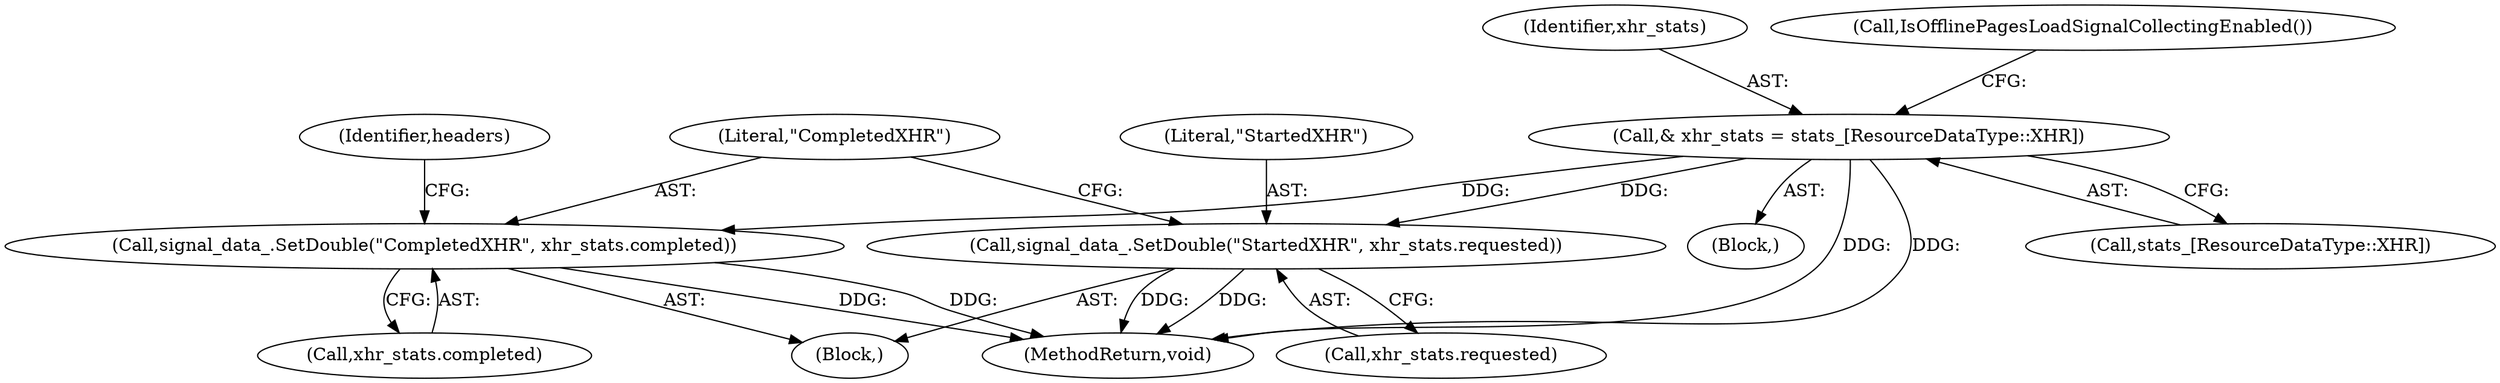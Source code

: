 digraph "0_Chrome_35eb28748d45b87695a69eceffaff73a0be476af_1@array" {
"1000184" [label="(Call,& xhr_stats = stats_[ResourceDataType::XHR])"];
"1000212" [label="(Call,signal_data_.SetDouble(\"StartedXHR\", xhr_stats.requested))"];
"1000217" [label="(Call,signal_data_.SetDouble(\"CompletedXHR\", xhr_stats.completed))"];
"1000224" [label="(Identifier,headers)"];
"1000213" [label="(Literal,\"StartedXHR\")"];
"1000322" [label="(MethodReturn,void)"];
"1000214" [label="(Call,xhr_stats.requested)"];
"1000212" [label="(Call,signal_data_.SetDouble(\"StartedXHR\", xhr_stats.requested))"];
"1000185" [label="(Identifier,xhr_stats)"];
"1000218" [label="(Literal,\"CompletedXHR\")"];
"1000219" [label="(Call,xhr_stats.completed)"];
"1000191" [label="(Block,)"];
"1000186" [label="(Call,stats_[ResourceDataType::XHR])"];
"1000190" [label="(Call,IsOfflinePagesLoadSignalCollectingEnabled())"];
"1000184" [label="(Call,& xhr_stats = stats_[ResourceDataType::XHR])"];
"1000101" [label="(Block,)"];
"1000217" [label="(Call,signal_data_.SetDouble(\"CompletedXHR\", xhr_stats.completed))"];
"1000184" -> "1000101"  [label="AST: "];
"1000184" -> "1000186"  [label="CFG: "];
"1000185" -> "1000184"  [label="AST: "];
"1000186" -> "1000184"  [label="AST: "];
"1000190" -> "1000184"  [label="CFG: "];
"1000184" -> "1000322"  [label="DDG: "];
"1000184" -> "1000322"  [label="DDG: "];
"1000184" -> "1000212"  [label="DDG: "];
"1000184" -> "1000217"  [label="DDG: "];
"1000212" -> "1000191"  [label="AST: "];
"1000212" -> "1000214"  [label="CFG: "];
"1000213" -> "1000212"  [label="AST: "];
"1000214" -> "1000212"  [label="AST: "];
"1000218" -> "1000212"  [label="CFG: "];
"1000212" -> "1000322"  [label="DDG: "];
"1000212" -> "1000322"  [label="DDG: "];
"1000217" -> "1000191"  [label="AST: "];
"1000217" -> "1000219"  [label="CFG: "];
"1000218" -> "1000217"  [label="AST: "];
"1000219" -> "1000217"  [label="AST: "];
"1000224" -> "1000217"  [label="CFG: "];
"1000217" -> "1000322"  [label="DDG: "];
"1000217" -> "1000322"  [label="DDG: "];
}
